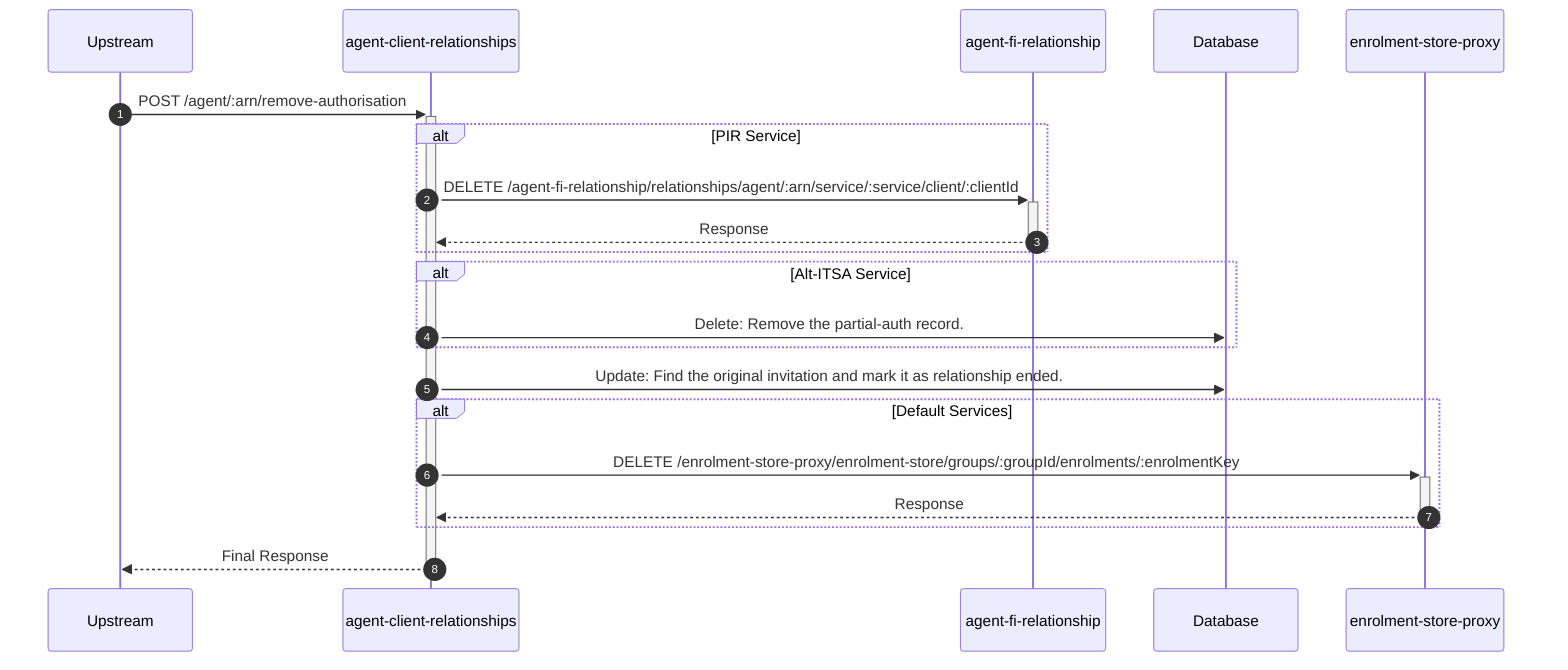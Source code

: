 sequenceDiagram
    autonumber
    participant Upstream
    participant agent-client-relationships
    participant agent-fi-relationship
    participant Database
    participant enrolment-store-proxy

    Upstream->>+agent-client-relationships: POST /agent/:arn/remove-authorisation
    alt PIR Service
        agent-client-relationships->>+agent-fi-relationship: DELETE /agent-fi-relationship/relationships/agent/:arn/service/:service/client/:clientId
        agent-fi-relationship-->>-agent-client-relationships: Response
    end
    alt Alt-ITSA Service
        agent-client-relationships->>Database: Delete: Remove the partial-auth record.
    end
    agent-client-relationships->>Database: Update: Find the original invitation and mark it as relationship ended.
    alt Default Services
        agent-client-relationships->>+enrolment-store-proxy: DELETE /enrolment-store-proxy/enrolment-store/groups/:groupId/enrolments/:enrolmentKey
        enrolment-store-proxy-->>-agent-client-relationships: Response
    end
    agent-client-relationships-->>-Upstream: Final Response
